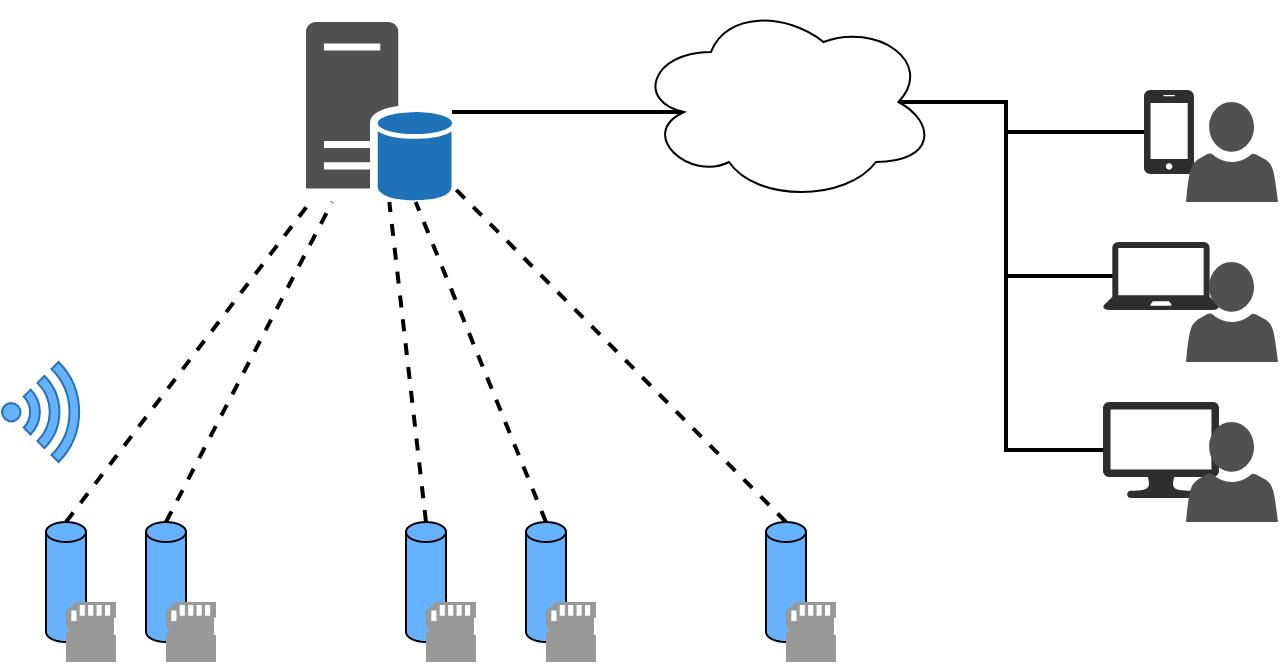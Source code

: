 <mxfile>
    <diagram id="K5gB56d3CEkpobA8zo3x" name="Page-1">
        <mxGraphModel dx="1305" dy="1164" grid="1" gridSize="10" guides="1" tooltips="1" connect="1" arrows="1" fold="1" page="1" pageScale="1" pageWidth="827" pageHeight="1169" math="0" shadow="0">
            <root>
                <mxCell id="0"/>
                <mxCell id="1" parent="0"/>
                <mxCell id="2" style="rounded=0;html=1;exitX=0.5;exitY=0;exitDx=0;exitDy=0;exitPerimeter=0;endArrow=none;endFill=0;dashed=1;strokeWidth=2;" edge="1" parent="1" source="3" target="13">
                    <mxGeometry relative="1" as="geometry"/>
                </mxCell>
                <mxCell id="3" value="" style="shape=cylinder3;whiteSpace=wrap;html=1;boundedLbl=1;backgroundOutline=1;size=5;fillColor=#66B2FF;gradientColor=none;rotation=0;" vertex="1" parent="1">
                    <mxGeometry x="70" y="320" width="20" height="60" as="geometry"/>
                </mxCell>
                <mxCell id="4" style="rounded=0;html=1;exitX=0.5;exitY=0;exitDx=0;exitDy=0;exitPerimeter=0;endArrow=none;endFill=0;dashed=1;strokeWidth=2;" edge="1" parent="1" source="5" target="13">
                    <mxGeometry relative="1" as="geometry">
                        <mxPoint x="210" y="150" as="targetPoint"/>
                    </mxGeometry>
                </mxCell>
                <mxCell id="5" value="" style="shape=cylinder3;whiteSpace=wrap;html=1;boundedLbl=1;backgroundOutline=1;size=5;fillColor=#66B2FF;gradientColor=none;rotation=0;" vertex="1" parent="1">
                    <mxGeometry x="120" y="320" width="20" height="60" as="geometry"/>
                </mxCell>
                <mxCell id="6" style="rounded=0;html=1;exitX=0.5;exitY=0;exitDx=0;exitDy=0;exitPerimeter=0;endArrow=none;endFill=0;dashed=1;strokeWidth=2;" edge="1" parent="1" source="7" target="13">
                    <mxGeometry relative="1" as="geometry">
                        <mxPoint x="210" y="150" as="targetPoint"/>
                    </mxGeometry>
                </mxCell>
                <mxCell id="7" value="" style="shape=cylinder3;whiteSpace=wrap;html=1;boundedLbl=1;backgroundOutline=1;size=5;fillColor=#66B2FF;gradientColor=none;rotation=0;" vertex="1" parent="1">
                    <mxGeometry x="250" y="320" width="20" height="60" as="geometry"/>
                </mxCell>
                <mxCell id="8" style="rounded=0;html=1;exitX=0.5;exitY=0;exitDx=0;exitDy=0;exitPerimeter=0;endArrow=none;endFill=0;dashed=1;strokeWidth=2;" edge="1" parent="1" source="9" target="13">
                    <mxGeometry relative="1" as="geometry">
                        <mxPoint x="210" y="150" as="targetPoint"/>
                    </mxGeometry>
                </mxCell>
                <mxCell id="9" value="" style="shape=cylinder3;whiteSpace=wrap;html=1;boundedLbl=1;backgroundOutline=1;size=5;fillColor=#66B2FF;gradientColor=none;rotation=0;" vertex="1" parent="1">
                    <mxGeometry x="310" y="320" width="20" height="60" as="geometry"/>
                </mxCell>
                <mxCell id="10" style="rounded=0;html=1;exitX=0.5;exitY=0;exitDx=0;exitDy=0;exitPerimeter=0;endArrow=none;endFill=0;dashed=1;strokeWidth=2;" edge="1" parent="1" source="11" target="13">
                    <mxGeometry relative="1" as="geometry">
                        <mxPoint x="210" y="160" as="targetPoint"/>
                    </mxGeometry>
                </mxCell>
                <mxCell id="11" value="" style="shape=cylinder3;whiteSpace=wrap;html=1;boundedLbl=1;backgroundOutline=1;size=5;fillColor=#66B2FF;gradientColor=none;rotation=0;" vertex="1" parent="1">
                    <mxGeometry x="430" y="320" width="20" height="60" as="geometry"/>
                </mxCell>
                <mxCell id="12" style="edgeStyle=none;html=1;entryX=0.16;entryY=0.55;entryDx=0;entryDy=0;entryPerimeter=0;endArrow=none;endFill=0;strokeWidth=2;" edge="1" parent="1" source="13" target="21">
                    <mxGeometry relative="1" as="geometry"/>
                </mxCell>
                <mxCell id="13" value="" style="sketch=0;shadow=0;dashed=0;html=1;strokeColor=none;fillColor=#505050;labelPosition=center;verticalLabelPosition=bottom;verticalAlign=top;outlineConnect=0;align=center;shape=mxgraph.office.databases.database_server_blue;" vertex="1" parent="1">
                    <mxGeometry x="200" y="70" width="73" height="90" as="geometry"/>
                </mxCell>
                <mxCell id="14" value="" style="sketch=0;pointerEvents=1;shadow=0;dashed=0;html=1;strokeColor=none;fillColor=#2E2E2E;labelPosition=center;verticalLabelPosition=bottom;verticalAlign=top;outlineConnect=0;align=center;shape=mxgraph.office.devices.cell_phone_iphone_standalone;" vertex="1" parent="1">
                    <mxGeometry x="619" y="104" width="25" height="42" as="geometry"/>
                </mxCell>
                <mxCell id="15" style="edgeStyle=orthogonalEdgeStyle;html=1;endArrow=none;endFill=0;rounded=0;strokeWidth=2;" edge="1" parent="1">
                    <mxGeometry relative="1" as="geometry">
                        <mxPoint x="466" y="110" as="targetPoint"/>
                        <mxPoint x="606" y="197" as="sourcePoint"/>
                        <Array as="points">
                            <mxPoint x="550" y="197"/>
                            <mxPoint x="550" y="110"/>
                        </Array>
                    </mxGeometry>
                </mxCell>
                <mxCell id="16" value="" style="sketch=0;pointerEvents=1;shadow=0;dashed=0;html=1;strokeColor=none;fillColor=#2E2E2E;labelPosition=center;verticalLabelPosition=bottom;verticalAlign=top;outlineConnect=0;align=center;shape=mxgraph.office.devices.laptop;" vertex="1" parent="1">
                    <mxGeometry x="598.5" y="180" width="58" height="34" as="geometry"/>
                </mxCell>
                <mxCell id="17" style="edgeStyle=orthogonalEdgeStyle;html=1;endArrow=none;endFill=0;rounded=0;strokeWidth=2;" edge="1" parent="1" source="18">
                    <mxGeometry relative="1" as="geometry">
                        <mxPoint x="500" y="110" as="targetPoint"/>
                        <Array as="points">
                            <mxPoint x="550" y="284"/>
                            <mxPoint x="550" y="110"/>
                        </Array>
                    </mxGeometry>
                </mxCell>
                <mxCell id="18" value="" style="sketch=0;pointerEvents=1;shadow=0;dashed=0;html=1;strokeColor=none;fillColor=#2E2E2E;labelPosition=center;verticalLabelPosition=bottom;verticalAlign=top;outlineConnect=0;align=center;shape=mxgraph.office.devices.lcd_monitor;" vertex="1" parent="1">
                    <mxGeometry x="598.5" y="260" width="58" height="48" as="geometry"/>
                </mxCell>
                <mxCell id="19" value="" style="sketch=0;pointerEvents=1;shadow=0;dashed=0;html=1;strokeColor=none;fillColor=#505050;labelPosition=center;verticalLabelPosition=bottom;verticalAlign=top;outlineConnect=0;align=center;shape=mxgraph.office.users.user;" vertex="1" parent="1">
                    <mxGeometry x="640" y="110" width="46" height="50" as="geometry"/>
                </mxCell>
                <mxCell id="20" style="edgeStyle=orthogonalEdgeStyle;html=1;exitX=0.875;exitY=0.5;exitDx=0;exitDy=0;exitPerimeter=0;endArrow=none;endFill=0;rounded=0;strokeWidth=2;" edge="1" parent="1" source="21" target="14">
                    <mxGeometry relative="1" as="geometry">
                        <Array as="points">
                            <mxPoint x="550" y="110"/>
                            <mxPoint x="550" y="125"/>
                        </Array>
                    </mxGeometry>
                </mxCell>
                <mxCell id="21" value="" style="ellipse;shape=cloud;whiteSpace=wrap;html=1;" vertex="1" parent="1">
                    <mxGeometry x="365" y="60" width="150" height="100" as="geometry"/>
                </mxCell>
                <mxCell id="22" value="" style="sketch=0;pointerEvents=1;shadow=0;dashed=0;html=1;strokeColor=none;fillColor=#505050;labelPosition=center;verticalLabelPosition=bottom;verticalAlign=top;outlineConnect=0;align=center;shape=mxgraph.office.users.user;" vertex="1" parent="1">
                    <mxGeometry x="640" y="190" width="46" height="50" as="geometry"/>
                </mxCell>
                <mxCell id="23" value="" style="pointerEvents=1;shadow=0;dashed=0;html=1;strokeColor=none;fillColor=#505050;labelPosition=center;verticalLabelPosition=bottom;verticalAlign=top;outlineConnect=0;align=center;shape=mxgraph.office.users.user;gradientColor=none;fillStyle=auto;" vertex="1" parent="1">
                    <mxGeometry x="640" y="270" width="46" height="50" as="geometry"/>
                </mxCell>
                <mxCell id="24" value="" style="sketch=0;aspect=fixed;pointerEvents=1;shadow=0;dashed=0;html=1;strokeColor=#2572b8;labelPosition=center;verticalLabelPosition=bottom;verticalAlign=top;align=center;fillColor=#66b2ff;shape=mxgraph.mscae.enterprise.wireless_connection;fillStyle=auto;" vertex="1" parent="1">
                    <mxGeometry x="48" y="240" width="42" height="50" as="geometry"/>
                </mxCell>
                <mxCell id="25" value="" style="pointerEvents=1;shadow=0;dashed=0;html=1;strokeColor=none;fillColor=#999999;labelPosition=center;verticalLabelPosition=bottom;verticalAlign=top;align=center;outlineConnect=0;shape=mxgraph.veeam.sd_card;" vertex="1" parent="1">
                    <mxGeometry x="80" y="360" width="25" height="30" as="geometry"/>
                </mxCell>
                <mxCell id="26" value="" style="pointerEvents=1;shadow=0;dashed=0;html=1;strokeColor=none;fillColor=#999999;labelPosition=center;verticalLabelPosition=bottom;verticalAlign=top;align=center;outlineConnect=0;shape=mxgraph.veeam.sd_card;" vertex="1" parent="1">
                    <mxGeometry x="130" y="360" width="25" height="30" as="geometry"/>
                </mxCell>
                <mxCell id="27" value="" style="pointerEvents=1;shadow=0;dashed=0;html=1;strokeColor=none;fillColor=#999999;labelPosition=center;verticalLabelPosition=bottom;verticalAlign=top;align=center;outlineConnect=0;shape=mxgraph.veeam.sd_card;" vertex="1" parent="1">
                    <mxGeometry x="260" y="360" width="25" height="30" as="geometry"/>
                </mxCell>
                <mxCell id="28" value="" style="pointerEvents=1;shadow=0;dashed=0;html=1;strokeColor=none;fillColor=#999999;labelPosition=center;verticalLabelPosition=bottom;verticalAlign=top;align=center;outlineConnect=0;shape=mxgraph.veeam.sd_card;" vertex="1" parent="1">
                    <mxGeometry x="320" y="360" width="25" height="30" as="geometry"/>
                </mxCell>
                <mxCell id="29" value="" style="pointerEvents=1;shadow=0;dashed=0;html=1;strokeColor=none;fillColor=#999999;labelPosition=center;verticalLabelPosition=bottom;verticalAlign=top;align=center;outlineConnect=0;shape=mxgraph.veeam.sd_card;" vertex="1" parent="1">
                    <mxGeometry x="440" y="360" width="25" height="30" as="geometry"/>
                </mxCell>
            </root>
        </mxGraphModel>
    </diagram>
</mxfile>